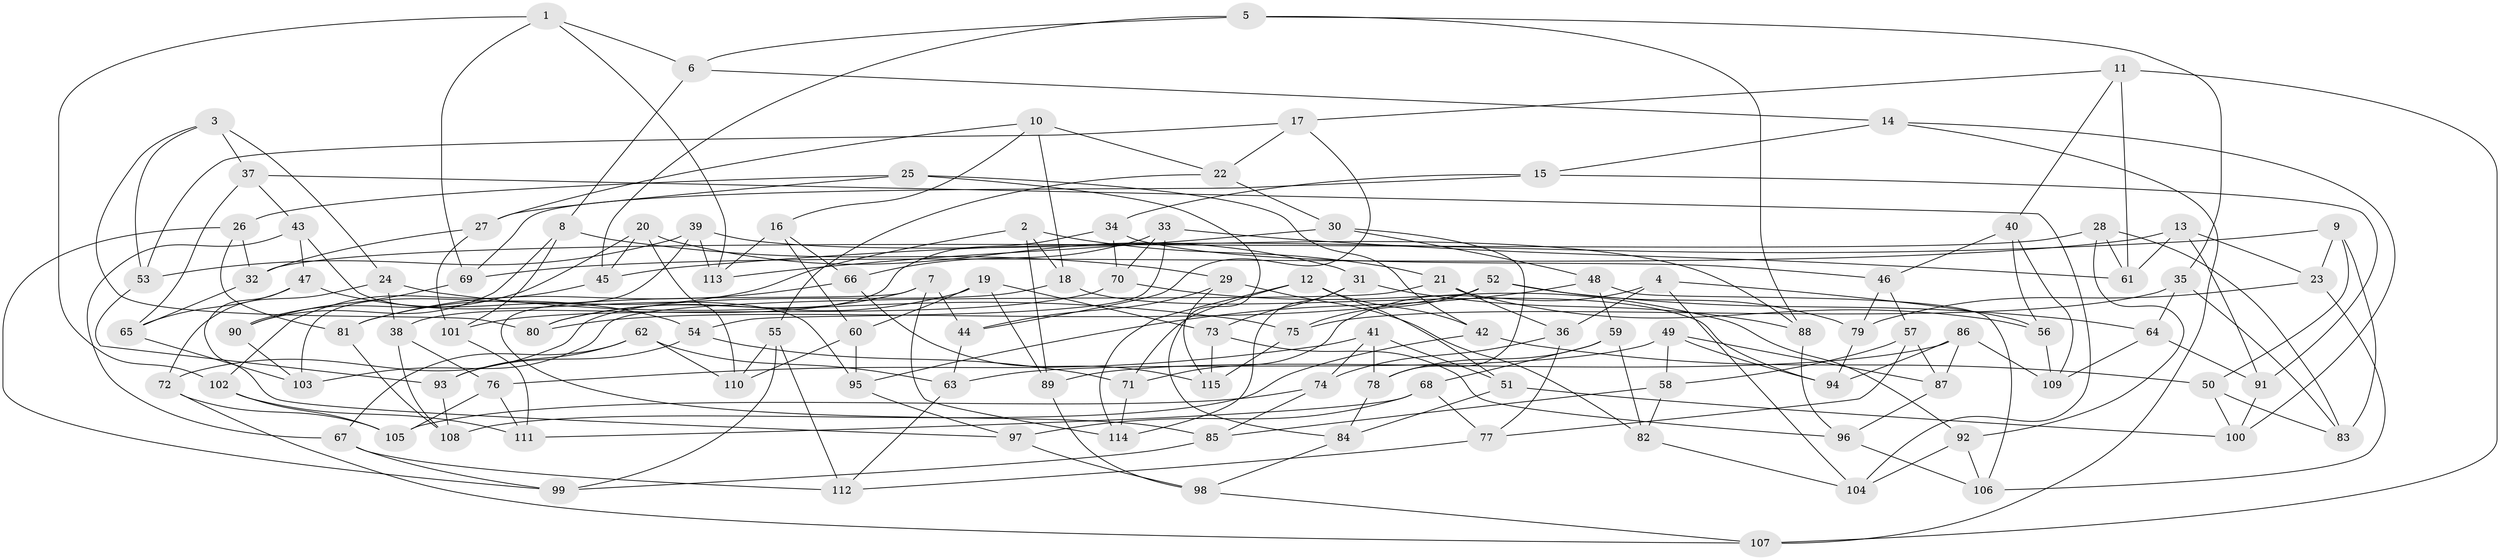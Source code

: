 // Generated by graph-tools (version 1.1) at 2025/16/03/09/25 04:16:42]
// undirected, 115 vertices, 230 edges
graph export_dot {
graph [start="1"]
  node [color=gray90,style=filled];
  1;
  2;
  3;
  4;
  5;
  6;
  7;
  8;
  9;
  10;
  11;
  12;
  13;
  14;
  15;
  16;
  17;
  18;
  19;
  20;
  21;
  22;
  23;
  24;
  25;
  26;
  27;
  28;
  29;
  30;
  31;
  32;
  33;
  34;
  35;
  36;
  37;
  38;
  39;
  40;
  41;
  42;
  43;
  44;
  45;
  46;
  47;
  48;
  49;
  50;
  51;
  52;
  53;
  54;
  55;
  56;
  57;
  58;
  59;
  60;
  61;
  62;
  63;
  64;
  65;
  66;
  67;
  68;
  69;
  70;
  71;
  72;
  73;
  74;
  75;
  76;
  77;
  78;
  79;
  80;
  81;
  82;
  83;
  84;
  85;
  86;
  87;
  88;
  89;
  90;
  91;
  92;
  93;
  94;
  95;
  96;
  97;
  98;
  99;
  100;
  101;
  102;
  103;
  104;
  105;
  106;
  107;
  108;
  109;
  110;
  111;
  112;
  113;
  114;
  115;
  1 -- 113;
  1 -- 69;
  1 -- 6;
  1 -- 102;
  2 -- 18;
  2 -- 89;
  2 -- 81;
  2 -- 21;
  3 -- 37;
  3 -- 53;
  3 -- 24;
  3 -- 80;
  4 -- 36;
  4 -- 104;
  4 -- 71;
  4 -- 56;
  5 -- 45;
  5 -- 88;
  5 -- 6;
  5 -- 35;
  6 -- 8;
  6 -- 14;
  7 -- 44;
  7 -- 80;
  7 -- 85;
  7 -- 114;
  8 -- 29;
  8 -- 90;
  8 -- 101;
  9 -- 83;
  9 -- 45;
  9 -- 50;
  9 -- 23;
  10 -- 22;
  10 -- 27;
  10 -- 16;
  10 -- 18;
  11 -- 107;
  11 -- 17;
  11 -- 40;
  11 -- 61;
  12 -- 114;
  12 -- 71;
  12 -- 42;
  12 -- 51;
  13 -- 69;
  13 -- 91;
  13 -- 23;
  13 -- 61;
  14 -- 100;
  14 -- 107;
  14 -- 15;
  15 -- 91;
  15 -- 34;
  15 -- 69;
  16 -- 66;
  16 -- 60;
  16 -- 113;
  17 -- 53;
  17 -- 22;
  17 -- 44;
  18 -- 72;
  18 -- 94;
  19 -- 60;
  19 -- 80;
  19 -- 89;
  19 -- 73;
  20 -- 45;
  20 -- 31;
  20 -- 90;
  20 -- 110;
  21 -- 36;
  21 -- 56;
  21 -- 103;
  22 -- 55;
  22 -- 30;
  23 -- 106;
  23 -- 79;
  24 -- 75;
  24 -- 38;
  24 -- 72;
  25 -- 26;
  25 -- 84;
  25 -- 27;
  25 -- 42;
  26 -- 32;
  26 -- 99;
  26 -- 81;
  27 -- 101;
  27 -- 32;
  28 -- 61;
  28 -- 32;
  28 -- 83;
  28 -- 92;
  29 -- 82;
  29 -- 115;
  29 -- 44;
  30 -- 48;
  30 -- 78;
  30 -- 113;
  31 -- 73;
  31 -- 88;
  31 -- 114;
  32 -- 65;
  33 -- 61;
  33 -- 54;
  33 -- 70;
  33 -- 66;
  34 -- 46;
  34 -- 70;
  34 -- 38;
  35 -- 64;
  35 -- 75;
  35 -- 83;
  36 -- 77;
  36 -- 74;
  37 -- 104;
  37 -- 43;
  37 -- 65;
  38 -- 76;
  38 -- 108;
  39 -- 88;
  39 -- 113;
  39 -- 53;
  39 -- 103;
  40 -- 46;
  40 -- 109;
  40 -- 56;
  41 -- 78;
  41 -- 51;
  41 -- 76;
  41 -- 74;
  42 -- 108;
  42 -- 50;
  43 -- 47;
  43 -- 67;
  43 -- 95;
  44 -- 63;
  45 -- 102;
  46 -- 79;
  46 -- 57;
  47 -- 54;
  47 -- 65;
  47 -- 97;
  48 -- 106;
  48 -- 59;
  48 -- 95;
  49 -- 94;
  49 -- 87;
  49 -- 63;
  49 -- 58;
  50 -- 83;
  50 -- 100;
  51 -- 84;
  51 -- 100;
  52 -- 75;
  52 -- 64;
  52 -- 79;
  52 -- 80;
  53 -- 93;
  54 -- 71;
  54 -- 93;
  55 -- 110;
  55 -- 112;
  55 -- 99;
  56 -- 109;
  57 -- 77;
  57 -- 87;
  57 -- 58;
  58 -- 85;
  58 -- 82;
  59 -- 78;
  59 -- 68;
  59 -- 82;
  60 -- 110;
  60 -- 95;
  62 -- 67;
  62 -- 63;
  62 -- 110;
  62 -- 93;
  63 -- 112;
  64 -- 91;
  64 -- 109;
  65 -- 103;
  66 -- 81;
  66 -- 115;
  67 -- 99;
  67 -- 112;
  68 -- 111;
  68 -- 77;
  68 -- 97;
  69 -- 90;
  70 -- 92;
  70 -- 101;
  71 -- 114;
  72 -- 107;
  72 -- 105;
  73 -- 96;
  73 -- 115;
  74 -- 85;
  74 -- 105;
  75 -- 115;
  76 -- 111;
  76 -- 105;
  77 -- 112;
  78 -- 84;
  79 -- 94;
  81 -- 108;
  82 -- 104;
  84 -- 98;
  85 -- 99;
  86 -- 109;
  86 -- 89;
  86 -- 87;
  86 -- 94;
  87 -- 96;
  88 -- 96;
  89 -- 98;
  90 -- 103;
  91 -- 100;
  92 -- 104;
  92 -- 106;
  93 -- 108;
  95 -- 97;
  96 -- 106;
  97 -- 98;
  98 -- 107;
  101 -- 111;
  102 -- 105;
  102 -- 111;
}
